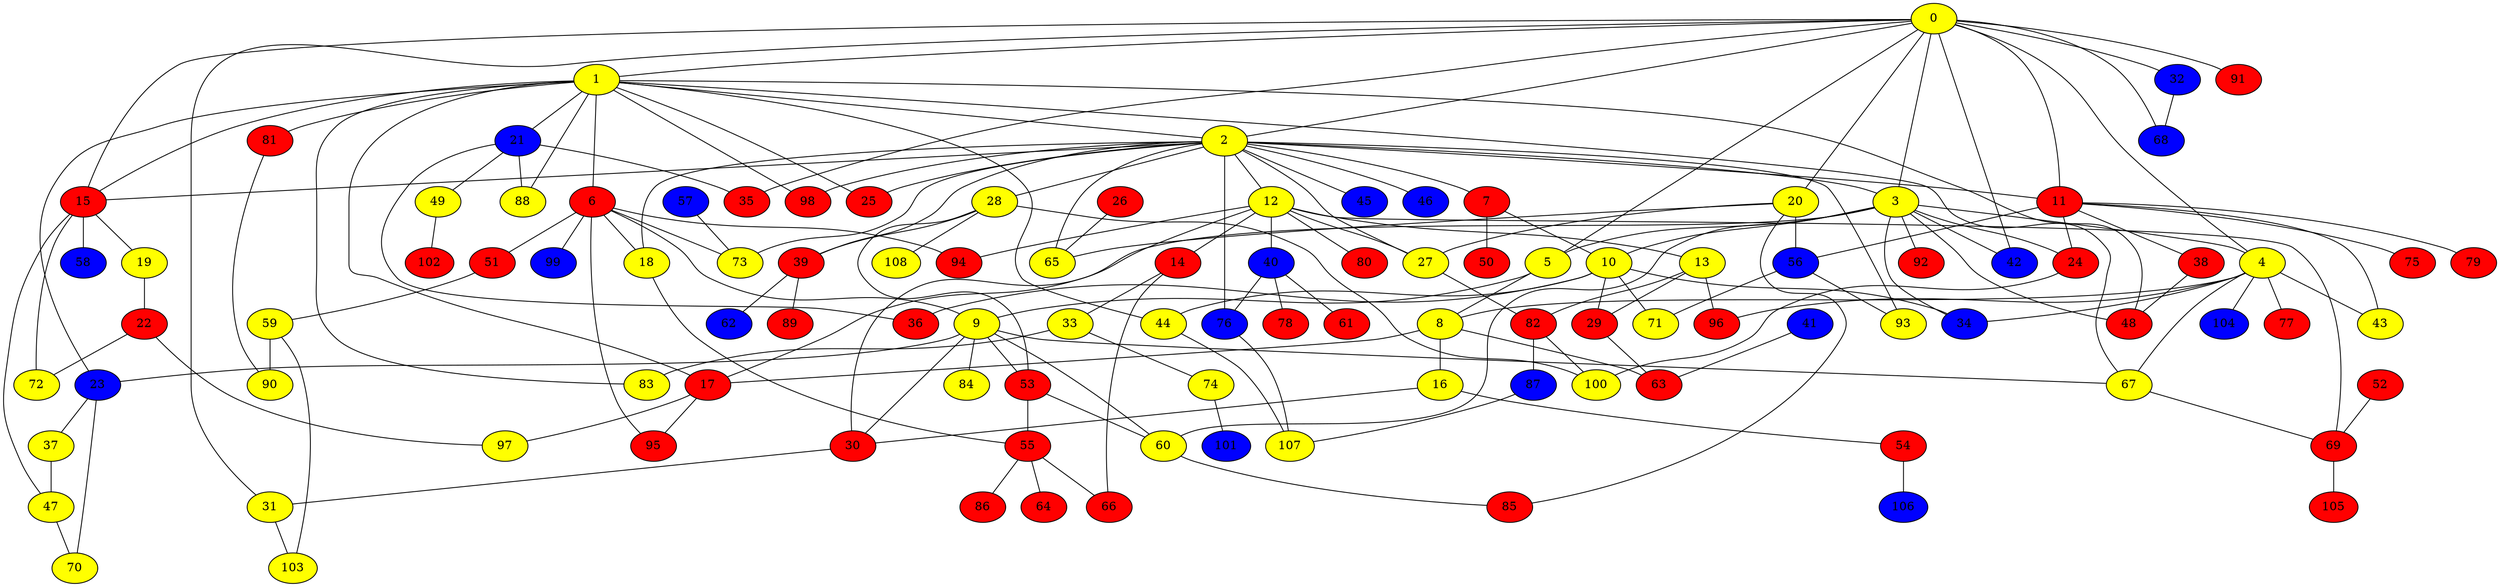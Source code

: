 graph {
0 [style = filled fillcolor = yellow];
1 [style = filled fillcolor = yellow];
2 [style = filled fillcolor = yellow];
3 [style = filled fillcolor = yellow];
4 [style = filled fillcolor = yellow];
5 [style = filled fillcolor = yellow];
6 [style = filled fillcolor = red];
7 [style = filled fillcolor = red];
8 [style = filled fillcolor = yellow];
9 [style = filled fillcolor = yellow];
10 [style = filled fillcolor = yellow];
11 [style = filled fillcolor = red];
12 [style = filled fillcolor = yellow];
13 [style = filled fillcolor = yellow];
14 [style = filled fillcolor = red];
15 [style = filled fillcolor = red];
16 [style = filled fillcolor = yellow];
17 [style = filled fillcolor = red];
18 [style = filled fillcolor = yellow];
19 [style = filled fillcolor = yellow];
20 [style = filled fillcolor = yellow];
21 [style = filled fillcolor = blue];
22 [style = filled fillcolor = red];
23 [style = filled fillcolor = blue];
24 [style = filled fillcolor = red];
25 [style = filled fillcolor = red];
26 [style = filled fillcolor = red];
27 [style = filled fillcolor = yellow];
28 [style = filled fillcolor = yellow];
29 [style = filled fillcolor = red];
30 [style = filled fillcolor = red];
31 [style = filled fillcolor = yellow];
32 [style = filled fillcolor = blue];
33 [style = filled fillcolor = yellow];
34 [style = filled fillcolor = blue];
35 [style = filled fillcolor = red];
36 [style = filled fillcolor = red];
37 [style = filled fillcolor = yellow];
38 [style = filled fillcolor = red];
39 [style = filled fillcolor = red];
40 [style = filled fillcolor = blue];
41 [style = filled fillcolor = blue];
42 [style = filled fillcolor = blue];
43 [style = filled fillcolor = yellow];
44 [style = filled fillcolor = yellow];
45 [style = filled fillcolor = blue];
46 [style = filled fillcolor = blue];
47 [style = filled fillcolor = yellow];
48 [style = filled fillcolor = red];
49 [style = filled fillcolor = yellow];
50 [style = filled fillcolor = red];
51 [style = filled fillcolor = red];
52 [style = filled fillcolor = red];
53 [style = filled fillcolor = red];
54 [style = filled fillcolor = red];
55 [style = filled fillcolor = red];
56 [style = filled fillcolor = blue];
57 [style = filled fillcolor = blue];
58 [style = filled fillcolor = blue];
59 [style = filled fillcolor = yellow];
60 [style = filled fillcolor = yellow];
61 [style = filled fillcolor = red];
62 [style = filled fillcolor = blue];
63 [style = filled fillcolor = red];
64 [style = filled fillcolor = red];
65 [style = filled fillcolor = yellow];
66 [style = filled fillcolor = red];
67 [style = filled fillcolor = yellow];
68 [style = filled fillcolor = blue];
69 [style = filled fillcolor = red];
70 [style = filled fillcolor = yellow];
71 [style = filled fillcolor = yellow];
72 [style = filled fillcolor = yellow];
73 [style = filled fillcolor = yellow];
74 [style = filled fillcolor = yellow];
75 [style = filled fillcolor = red];
76 [style = filled fillcolor = blue];
77 [style = filled fillcolor = red];
78 [style = filled fillcolor = red];
79 [style = filled fillcolor = red];
80 [style = filled fillcolor = red];
81 [style = filled fillcolor = red];
82 [style = filled fillcolor = red];
83 [style = filled fillcolor = yellow];
84 [style = filled fillcolor = yellow];
85 [style = filled fillcolor = red];
86 [style = filled fillcolor = red];
87 [style = filled fillcolor = blue];
88 [style = filled fillcolor = yellow];
89 [style = filled fillcolor = red];
90 [style = filled fillcolor = yellow];
91 [style = filled fillcolor = red];
92 [style = filled fillcolor = red];
93 [style = filled fillcolor = yellow];
94 [style = filled fillcolor = red];
95 [style = filled fillcolor = red];
96 [style = filled fillcolor = red];
97 [style = filled fillcolor = yellow];
98 [style = filled fillcolor = red];
99 [style = filled fillcolor = blue];
100 [style = filled fillcolor = yellow];
101 [style = filled fillcolor = blue];
102 [style = filled fillcolor = red];
103 [style = filled fillcolor = yellow];
104 [style = filled fillcolor = blue];
105 [style = filled fillcolor = red];
106 [style = filled fillcolor = blue];
107 [style = filled fillcolor = yellow];
108 [style = filled fillcolor = yellow];
0 -- 4;
0 -- 3;
0 -- 2;
0 -- 1;
0 -- 5;
0 -- 11;
0 -- 15;
0 -- 20;
0 -- 31;
0 -- 32;
0 -- 35;
0 -- 42;
0 -- 68;
0 -- 91;
1 -- 2;
1 -- 6;
1 -- 15;
1 -- 17;
1 -- 21;
1 -- 23;
1 -- 25;
1 -- 44;
1 -- 48;
1 -- 67;
1 -- 81;
1 -- 83;
1 -- 88;
1 -- 98;
2 -- 3;
2 -- 7;
2 -- 11;
2 -- 12;
2 -- 15;
2 -- 18;
2 -- 25;
2 -- 27;
2 -- 28;
2 -- 39;
2 -- 45;
2 -- 46;
2 -- 65;
2 -- 73;
2 -- 76;
2 -- 93;
2 -- 98;
3 -- 4;
3 -- 5;
3 -- 10;
3 -- 17;
3 -- 24;
3 -- 34;
3 -- 42;
3 -- 48;
3 -- 60;
3 -- 92;
4 -- 8;
4 -- 34;
4 -- 43;
4 -- 67;
4 -- 77;
4 -- 96;
4 -- 104;
5 -- 8;
5 -- 9;
6 -- 9;
6 -- 18;
6 -- 51;
6 -- 73;
6 -- 94;
6 -- 95;
6 -- 99;
7 -- 10;
7 -- 50;
8 -- 16;
8 -- 17;
8 -- 63;
9 -- 23;
9 -- 30;
9 -- 53;
9 -- 60;
9 -- 67;
9 -- 84;
10 -- 29;
10 -- 34;
10 -- 36;
10 -- 44;
10 -- 71;
11 -- 24;
11 -- 38;
11 -- 43;
11 -- 56;
11 -- 75;
11 -- 79;
12 -- 13;
12 -- 14;
12 -- 27;
12 -- 30;
12 -- 40;
12 -- 69;
12 -- 80;
12 -- 94;
13 -- 29;
13 -- 82;
13 -- 96;
14 -- 33;
14 -- 66;
15 -- 19;
15 -- 47;
15 -- 58;
15 -- 72;
16 -- 30;
16 -- 54;
17 -- 95;
17 -- 97;
18 -- 55;
19 -- 22;
20 -- 27;
20 -- 56;
20 -- 65;
20 -- 85;
21 -- 35;
21 -- 36;
21 -- 49;
21 -- 88;
22 -- 72;
22 -- 97;
23 -- 37;
23 -- 70;
24 -- 100;
26 -- 65;
27 -- 82;
28 -- 39;
28 -- 53;
28 -- 100;
28 -- 108;
29 -- 63;
30 -- 31;
31 -- 103;
32 -- 68;
33 -- 74;
33 -- 83;
37 -- 47;
38 -- 48;
39 -- 62;
39 -- 89;
40 -- 61;
40 -- 76;
40 -- 78;
41 -- 63;
44 -- 107;
47 -- 70;
49 -- 102;
51 -- 59;
52 -- 69;
53 -- 55;
53 -- 60;
54 -- 106;
55 -- 64;
55 -- 66;
55 -- 86;
56 -- 71;
56 -- 93;
57 -- 73;
59 -- 90;
59 -- 103;
60 -- 85;
67 -- 69;
69 -- 105;
74 -- 101;
76 -- 107;
81 -- 90;
82 -- 87;
82 -- 100;
87 -- 107;
}
